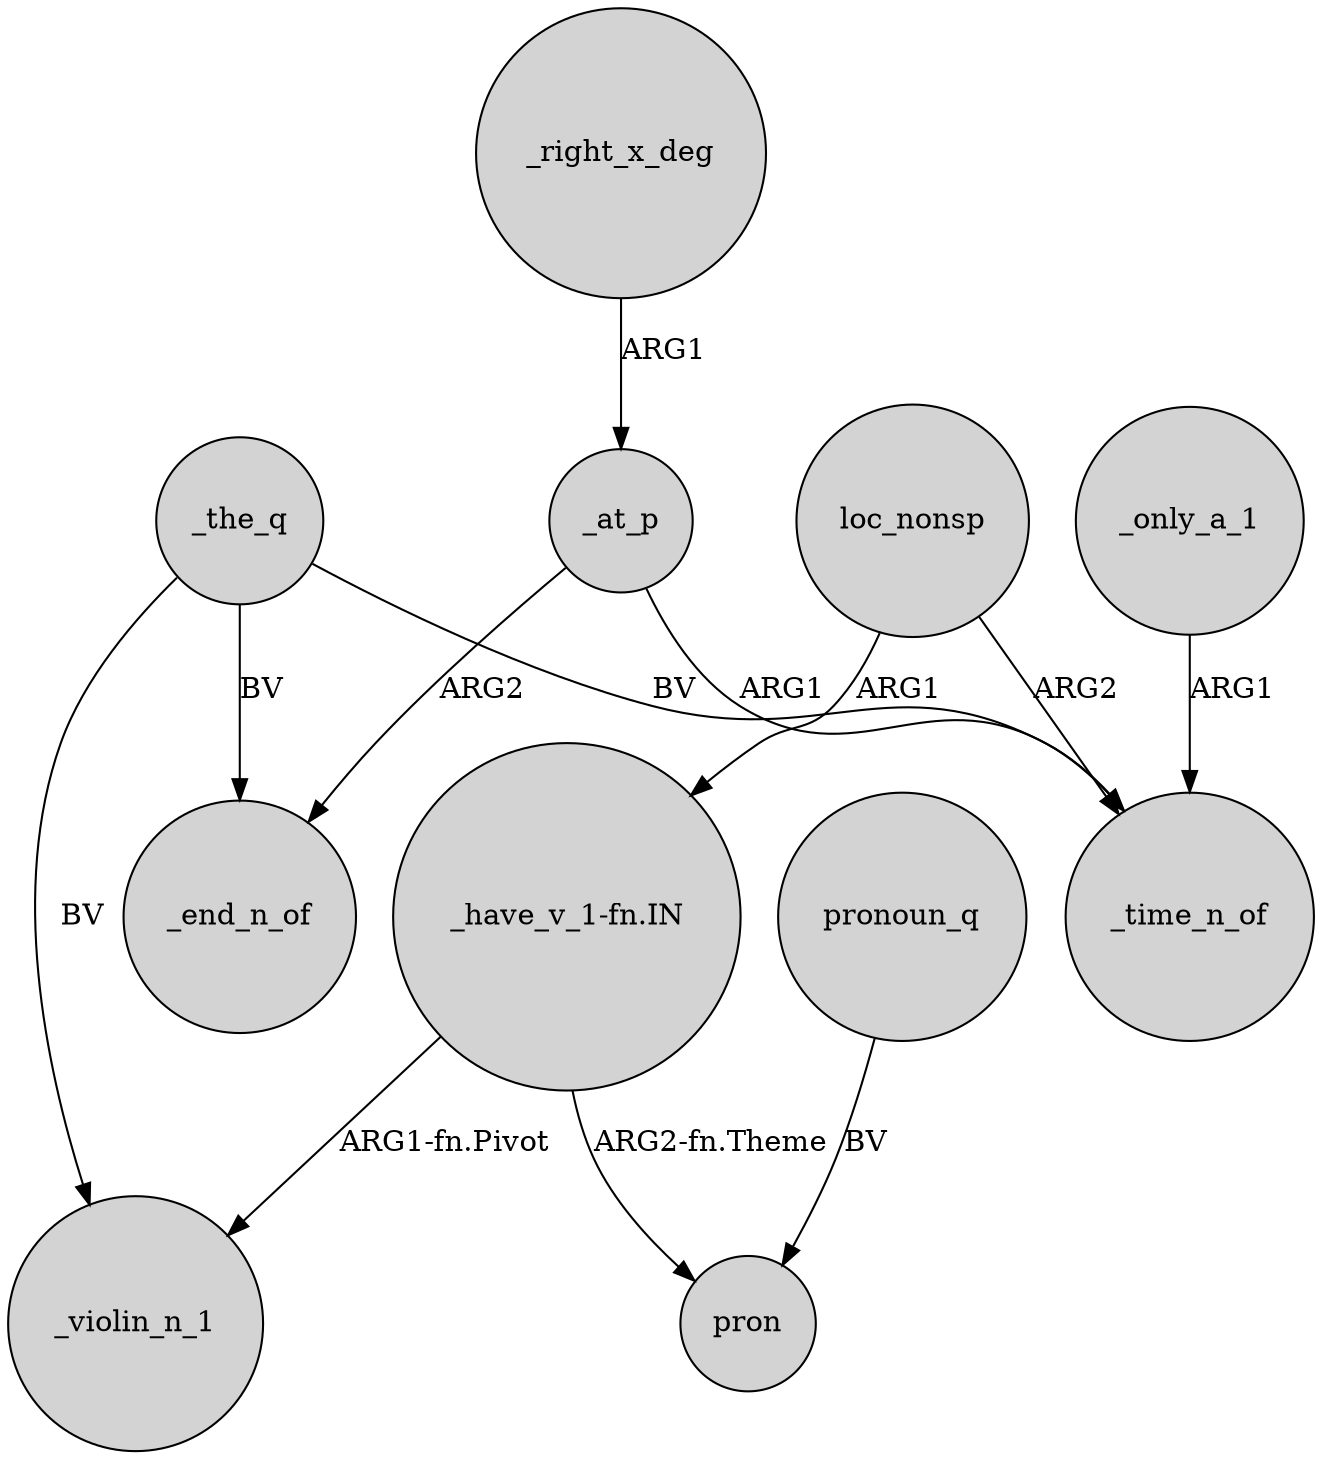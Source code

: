 digraph {
	node [shape=circle style=filled]
	_only_a_1 -> _time_n_of [label=ARG1]
	_the_q -> _time_n_of [label=BV]
	loc_nonsp -> _time_n_of [label=ARG2]
	_the_q -> _violin_n_1 [label=BV]
	_at_p -> _time_n_of [label=ARG1]
	"_have_v_1-fn.IN" -> pron [label="ARG2-fn.Theme"]
	_right_x_deg -> _at_p [label=ARG1]
	"_have_v_1-fn.IN" -> _violin_n_1 [label="ARG1-fn.Pivot"]
	_the_q -> _end_n_of [label=BV]
	_at_p -> _end_n_of [label=ARG2]
	loc_nonsp -> "_have_v_1-fn.IN" [label=ARG1]
	pronoun_q -> pron [label=BV]
}
